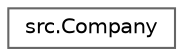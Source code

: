 digraph "Graphical Class Hierarchy"
{
 // LATEX_PDF_SIZE
  bgcolor="transparent";
  edge [fontname=Helvetica,fontsize=10,labelfontname=Helvetica,labelfontsize=10];
  node [fontname=Helvetica,fontsize=10,shape=box,height=0.2,width=0.4];
  rankdir="LR";
  Node0 [id="Node000000",label="src.Company",height=0.2,width=0.4,color="grey40", fillcolor="white", style="filled",URL="$classsrc_1_1_company.html",tooltip="Purpose: Created by: hugoc Created on: 11/12/2024 3:49:53 PM."];
}
